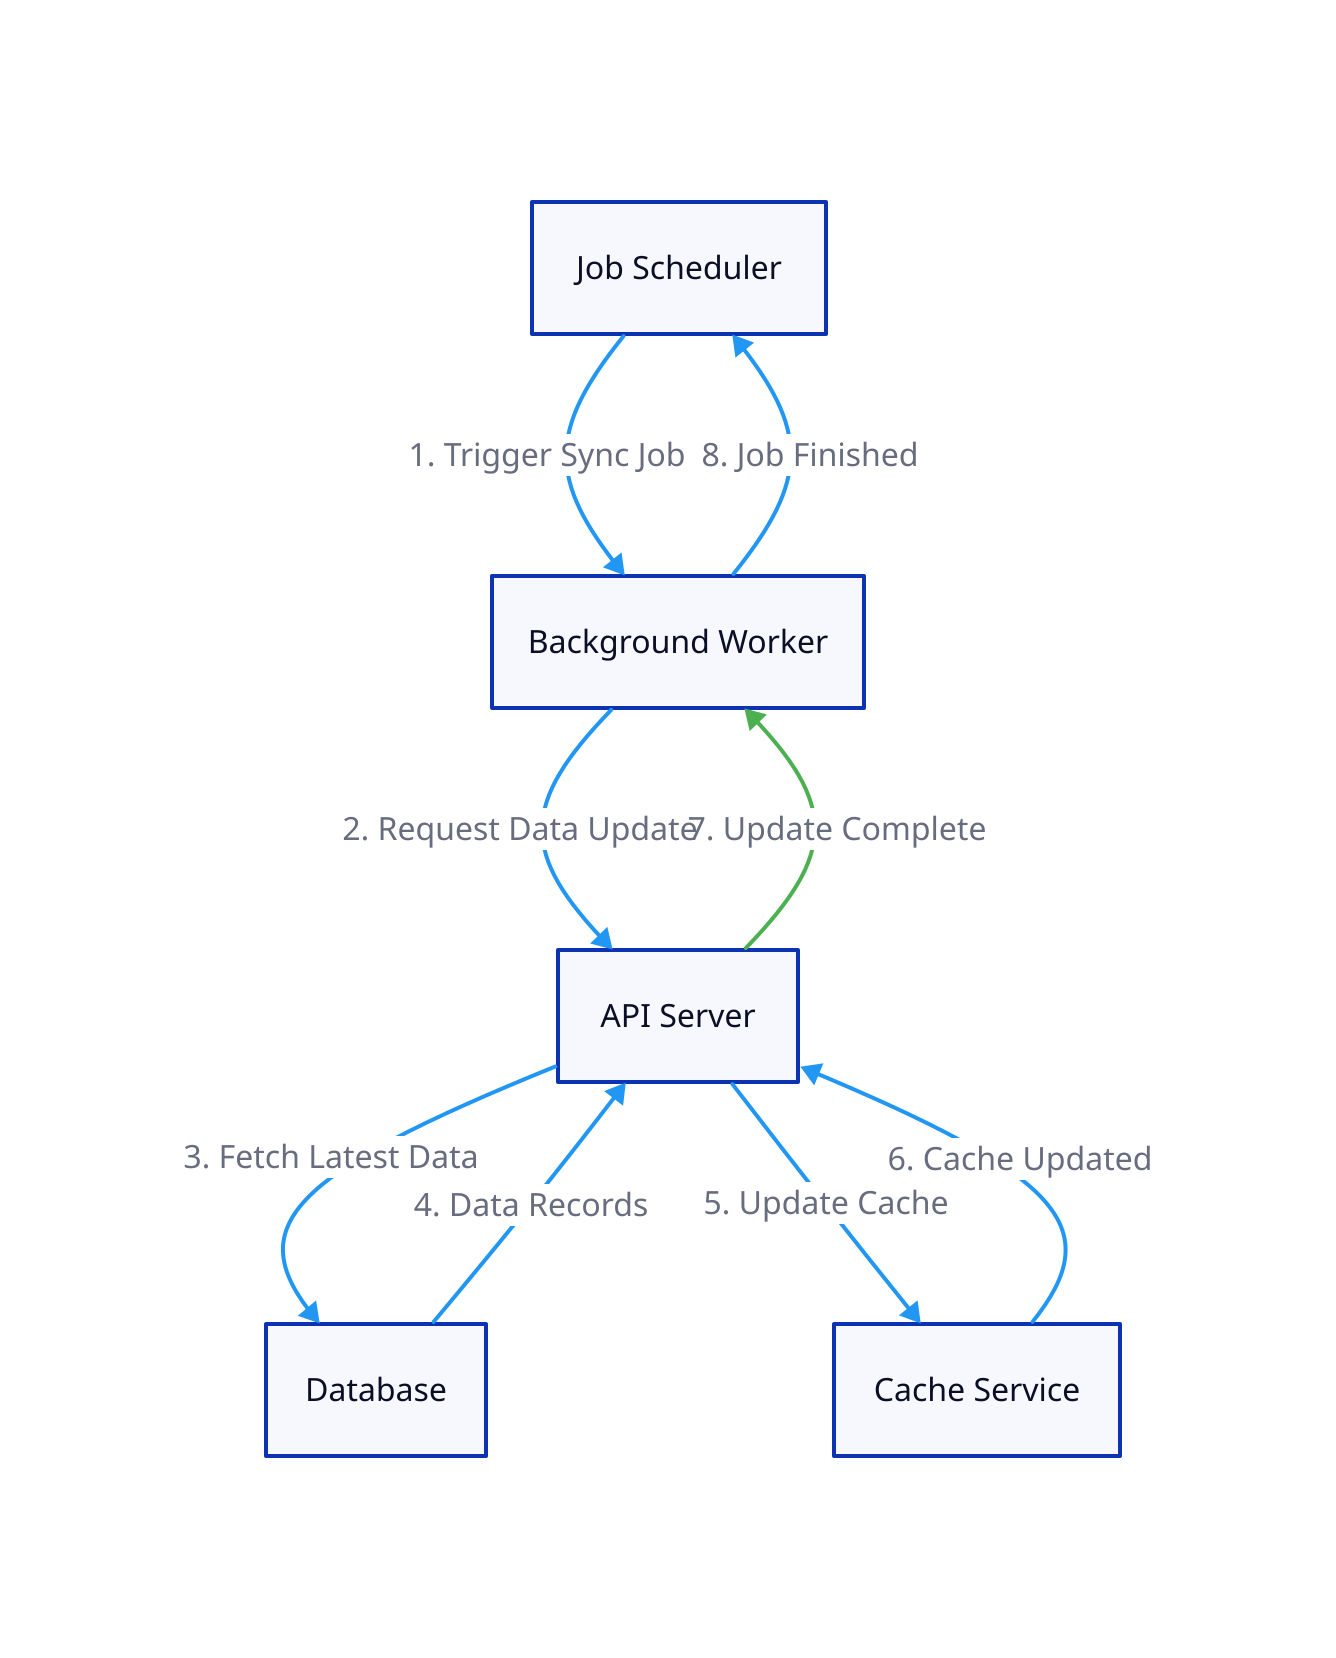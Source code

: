 vars: {
  d2-config: {
    theme-id: 0
  }
}

"Job Scheduler" -> "Background Worker": "1. Trigger Sync Job" {
  style.stroke: "#2196f3"
}
"Background Worker" -> "API Server": "2. Request Data Update" {
  style.stroke: "#2196f3"
}
"API Server" -> "Database": "3. Fetch Latest Data" {
  style.stroke: "#2196f3"
}
"Database" -> "API Server": "4. Data Records" {
  style.stroke: "#2196f3"
}
"API Server" -> "Cache Service": "5. Update Cache" {
  style.stroke: "#2196f3"
}
"Cache Service" -> "API Server": "6. Cache Updated" {
  style.stroke: "#2196f3"
}
"API Server" -> "Background Worker": "7. Update Complete" {
  style.stroke: "#4caf50"
  style.stroke-width: 2
}
"Background Worker" -> "Job Scheduler": "8. Job Finished" {
  style.stroke: "#2196f3"
}
